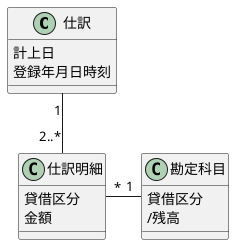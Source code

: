@startuml

class 仕訳 {
  計上日
  登録年月日時刻
}

class 仕訳明細 {
  貸借区分
  金額
}

class 勘定科目 {
  貸借区分
  /残高
}

仕訳 "1"--"2..*" 仕訳明細
仕訳明細 "*"-r-"1" 勘定科目

@enduml
